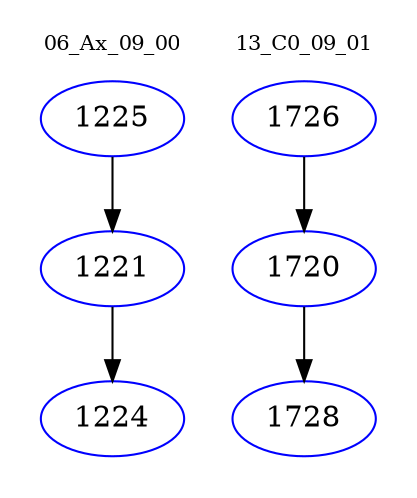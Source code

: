 digraph{
subgraph cluster_0 {
color = white
label = "06_Ax_09_00";
fontsize=10;
T0_1225 [label="1225", color="blue"]
T0_1225 -> T0_1221 [color="black"]
T0_1221 [label="1221", color="blue"]
T0_1221 -> T0_1224 [color="black"]
T0_1224 [label="1224", color="blue"]
}
subgraph cluster_1 {
color = white
label = "13_C0_09_01";
fontsize=10;
T1_1726 [label="1726", color="blue"]
T1_1726 -> T1_1720 [color="black"]
T1_1720 [label="1720", color="blue"]
T1_1720 -> T1_1728 [color="black"]
T1_1728 [label="1728", color="blue"]
}
}
